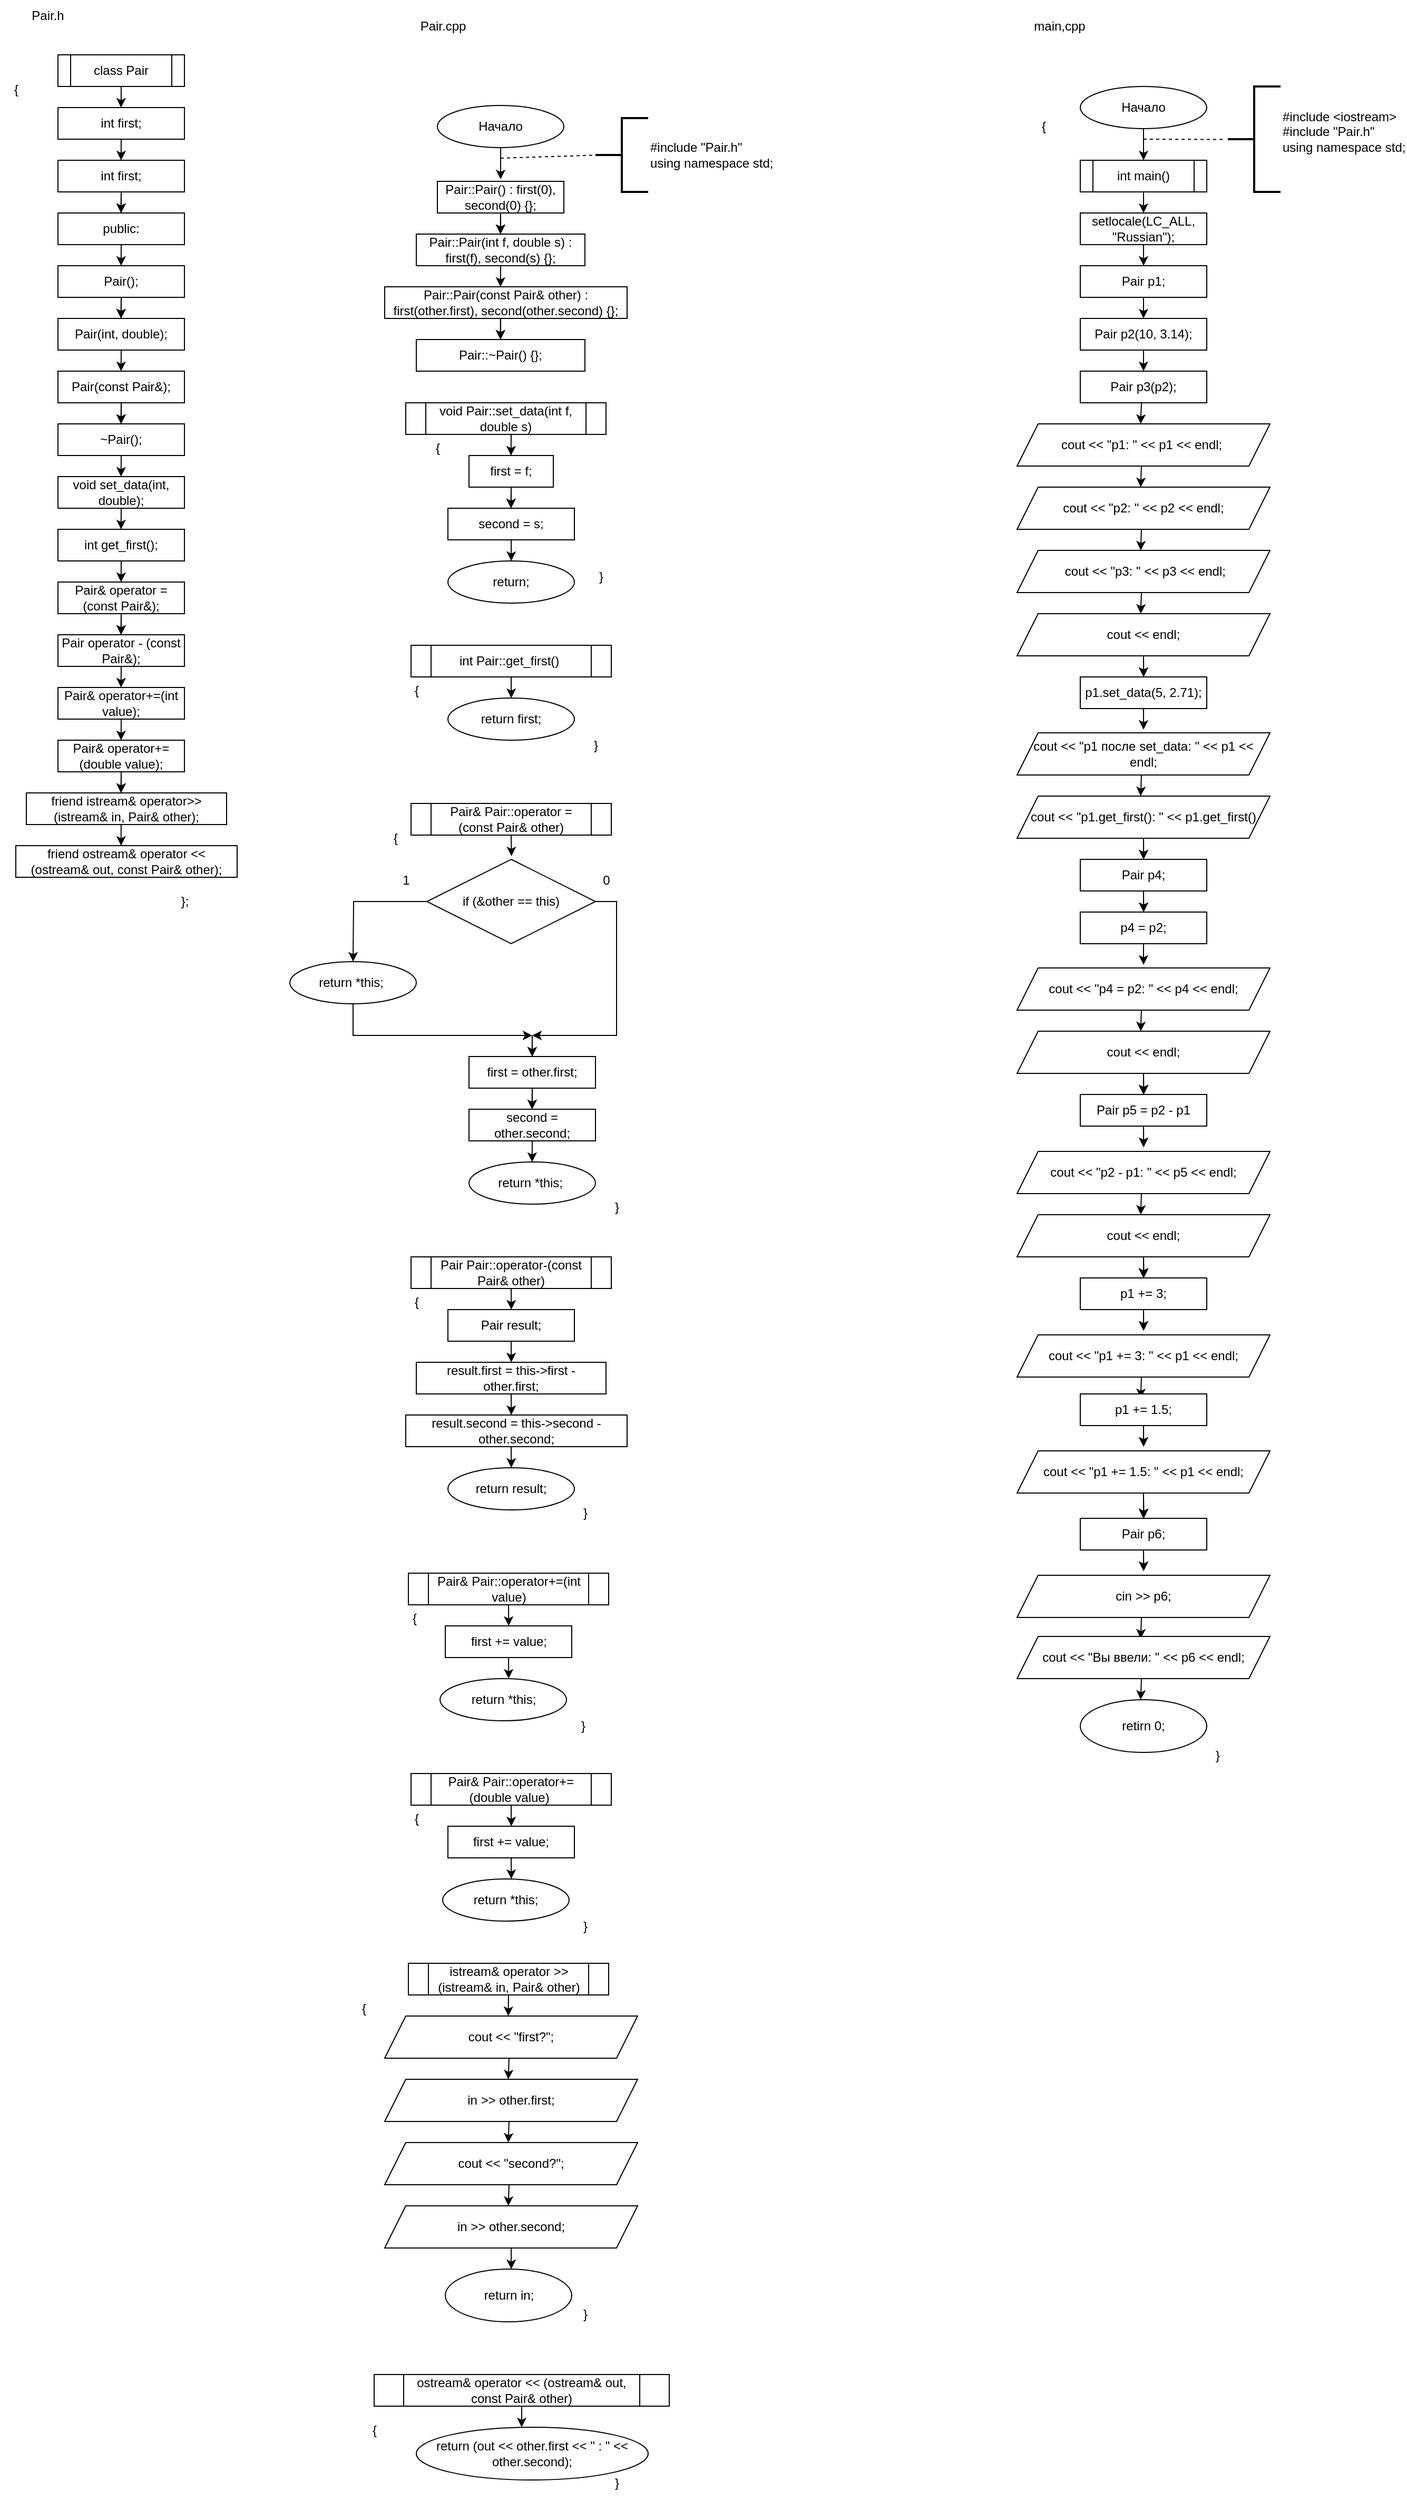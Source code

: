 <mxfile version="26.0.9">
  <diagram name="Страница — 1" id="bfnWv_WDNO7ZbNNjbM2h">
    <mxGraphModel dx="989" dy="577" grid="1" gridSize="10" guides="1" tooltips="1" connect="1" arrows="1" fold="1" page="1" pageScale="1" pageWidth="827" pageHeight="1169" math="0" shadow="0">
      <root>
        <mxCell id="0" />
        <mxCell id="1" parent="0" />
        <mxCell id="CmZXfLAS50VAxHWm_ykh-3" style="edgeStyle=orthogonalEdgeStyle;rounded=0;orthogonalLoop=1;jettySize=auto;html=1;exitX=0.5;exitY=1;exitDx=0;exitDy=0;" edge="1" parent="1" source="CmZXfLAS50VAxHWm_ykh-1">
          <mxGeometry relative="1" as="geometry">
            <mxPoint x="239.857" y="120" as="targetPoint" />
          </mxGeometry>
        </mxCell>
        <mxCell id="CmZXfLAS50VAxHWm_ykh-1" value="class Pair" style="shape=process;whiteSpace=wrap;html=1;backgroundOutline=1;" vertex="1" parent="1">
          <mxGeometry x="180" y="70" width="120" height="30" as="geometry" />
        </mxCell>
        <mxCell id="CmZXfLAS50VAxHWm_ykh-2" value="Pair.h" style="text;html=1;align=center;verticalAlign=middle;resizable=0;points=[];autosize=1;strokeColor=none;fillColor=none;" vertex="1" parent="1">
          <mxGeometry x="145" y="18" width="50" height="30" as="geometry" />
        </mxCell>
        <mxCell id="CmZXfLAS50VAxHWm_ykh-5" style="edgeStyle=orthogonalEdgeStyle;rounded=0;orthogonalLoop=1;jettySize=auto;html=1;exitX=0.5;exitY=1;exitDx=0;exitDy=0;" edge="1" parent="1" source="CmZXfLAS50VAxHWm_ykh-4">
          <mxGeometry relative="1" as="geometry">
            <mxPoint x="239.857" y="170" as="targetPoint" />
          </mxGeometry>
        </mxCell>
        <mxCell id="CmZXfLAS50VAxHWm_ykh-4" value="int first;" style="rounded=0;whiteSpace=wrap;html=1;" vertex="1" parent="1">
          <mxGeometry x="180" y="120" width="120" height="30" as="geometry" />
        </mxCell>
        <mxCell id="CmZXfLAS50VAxHWm_ykh-6" style="edgeStyle=orthogonalEdgeStyle;rounded=0;orthogonalLoop=1;jettySize=auto;html=1;exitX=0.5;exitY=1;exitDx=0;exitDy=0;" edge="1" parent="1" source="CmZXfLAS50VAxHWm_ykh-7">
          <mxGeometry relative="1" as="geometry">
            <mxPoint x="239.857" y="220" as="targetPoint" />
          </mxGeometry>
        </mxCell>
        <mxCell id="CmZXfLAS50VAxHWm_ykh-7" value="int first;" style="rounded=0;whiteSpace=wrap;html=1;" vertex="1" parent="1">
          <mxGeometry x="180" y="170" width="120" height="30" as="geometry" />
        </mxCell>
        <mxCell id="CmZXfLAS50VAxHWm_ykh-18" style="edgeStyle=orthogonalEdgeStyle;rounded=0;orthogonalLoop=1;jettySize=auto;html=1;exitX=0.5;exitY=1;exitDx=0;exitDy=0;" edge="1" parent="1">
          <mxGeometry relative="1" as="geometry">
            <mxPoint x="239.857" y="220" as="targetPoint" />
            <mxPoint x="240" y="200" as="sourcePoint" />
          </mxGeometry>
        </mxCell>
        <mxCell id="CmZXfLAS50VAxHWm_ykh-19" style="edgeStyle=orthogonalEdgeStyle;rounded=0;orthogonalLoop=1;jettySize=auto;html=1;exitX=0.5;exitY=1;exitDx=0;exitDy=0;" edge="1" parent="1" source="CmZXfLAS50VAxHWm_ykh-20">
          <mxGeometry relative="1" as="geometry">
            <mxPoint x="239.857" y="270" as="targetPoint" />
          </mxGeometry>
        </mxCell>
        <mxCell id="CmZXfLAS50VAxHWm_ykh-20" value="public:" style="rounded=0;whiteSpace=wrap;html=1;" vertex="1" parent="1">
          <mxGeometry x="180" y="220" width="120" height="30" as="geometry" />
        </mxCell>
        <mxCell id="CmZXfLAS50VAxHWm_ykh-21" style="edgeStyle=orthogonalEdgeStyle;rounded=0;orthogonalLoop=1;jettySize=auto;html=1;exitX=0.5;exitY=1;exitDx=0;exitDy=0;" edge="1" parent="1" source="CmZXfLAS50VAxHWm_ykh-22">
          <mxGeometry relative="1" as="geometry">
            <mxPoint x="239.857" y="320" as="targetPoint" />
          </mxGeometry>
        </mxCell>
        <mxCell id="CmZXfLAS50VAxHWm_ykh-22" value="Pair();" style="rounded=0;whiteSpace=wrap;html=1;" vertex="1" parent="1">
          <mxGeometry x="180" y="270" width="120" height="30" as="geometry" />
        </mxCell>
        <mxCell id="CmZXfLAS50VAxHWm_ykh-23" style="edgeStyle=orthogonalEdgeStyle;rounded=0;orthogonalLoop=1;jettySize=auto;html=1;exitX=0.5;exitY=1;exitDx=0;exitDy=0;" edge="1" parent="1">
          <mxGeometry relative="1" as="geometry">
            <mxPoint x="239.857" y="320" as="targetPoint" />
            <mxPoint x="240" y="300" as="sourcePoint" />
          </mxGeometry>
        </mxCell>
        <mxCell id="CmZXfLAS50VAxHWm_ykh-24" style="edgeStyle=orthogonalEdgeStyle;rounded=0;orthogonalLoop=1;jettySize=auto;html=1;exitX=0.5;exitY=1;exitDx=0;exitDy=0;" edge="1" parent="1" source="CmZXfLAS50VAxHWm_ykh-25">
          <mxGeometry relative="1" as="geometry">
            <mxPoint x="239.857" y="370" as="targetPoint" />
          </mxGeometry>
        </mxCell>
        <mxCell id="CmZXfLAS50VAxHWm_ykh-25" value="Pair(int, double);" style="rounded=0;whiteSpace=wrap;html=1;" vertex="1" parent="1">
          <mxGeometry x="180" y="320" width="120" height="30" as="geometry" />
        </mxCell>
        <mxCell id="CmZXfLAS50VAxHWm_ykh-26" style="edgeStyle=orthogonalEdgeStyle;rounded=0;orthogonalLoop=1;jettySize=auto;html=1;exitX=0.5;exitY=1;exitDx=0;exitDy=0;" edge="1" parent="1" source="CmZXfLAS50VAxHWm_ykh-27">
          <mxGeometry relative="1" as="geometry">
            <mxPoint x="239.857" y="420" as="targetPoint" />
          </mxGeometry>
        </mxCell>
        <mxCell id="CmZXfLAS50VAxHWm_ykh-27" value="Pair(const Pair&amp;);" style="rounded=0;whiteSpace=wrap;html=1;" vertex="1" parent="1">
          <mxGeometry x="180" y="370" width="120" height="30" as="geometry" />
        </mxCell>
        <mxCell id="CmZXfLAS50VAxHWm_ykh-28" style="edgeStyle=orthogonalEdgeStyle;rounded=0;orthogonalLoop=1;jettySize=auto;html=1;exitX=0.5;exitY=1;exitDx=0;exitDy=0;" edge="1" parent="1">
          <mxGeometry relative="1" as="geometry">
            <mxPoint x="239.857" y="420" as="targetPoint" />
            <mxPoint x="240" y="400" as="sourcePoint" />
          </mxGeometry>
        </mxCell>
        <mxCell id="CmZXfLAS50VAxHWm_ykh-29" style="edgeStyle=orthogonalEdgeStyle;rounded=0;orthogonalLoop=1;jettySize=auto;html=1;exitX=0.5;exitY=1;exitDx=0;exitDy=0;" edge="1" parent="1" source="CmZXfLAS50VAxHWm_ykh-30">
          <mxGeometry relative="1" as="geometry">
            <mxPoint x="239.857" y="470" as="targetPoint" />
          </mxGeometry>
        </mxCell>
        <mxCell id="CmZXfLAS50VAxHWm_ykh-30" value="~Pair();" style="rounded=0;whiteSpace=wrap;html=1;" vertex="1" parent="1">
          <mxGeometry x="180" y="420" width="120" height="30" as="geometry" />
        </mxCell>
        <mxCell id="CmZXfLAS50VAxHWm_ykh-31" style="edgeStyle=orthogonalEdgeStyle;rounded=0;orthogonalLoop=1;jettySize=auto;html=1;exitX=0.5;exitY=1;exitDx=0;exitDy=0;" edge="1" parent="1" source="CmZXfLAS50VAxHWm_ykh-32">
          <mxGeometry relative="1" as="geometry">
            <mxPoint x="239.857" y="520" as="targetPoint" />
          </mxGeometry>
        </mxCell>
        <mxCell id="CmZXfLAS50VAxHWm_ykh-32" value="void set_data(int, double);" style="rounded=0;whiteSpace=wrap;html=1;" vertex="1" parent="1">
          <mxGeometry x="180" y="470" width="120" height="30" as="geometry" />
        </mxCell>
        <mxCell id="CmZXfLAS50VAxHWm_ykh-51" style="edgeStyle=orthogonalEdgeStyle;rounded=0;orthogonalLoop=1;jettySize=auto;html=1;exitX=0.5;exitY=1;exitDx=0;exitDy=0;" edge="1" parent="1" source="CmZXfLAS50VAxHWm_ykh-52">
          <mxGeometry relative="1" as="geometry">
            <mxPoint x="239.857" y="570" as="targetPoint" />
          </mxGeometry>
        </mxCell>
        <mxCell id="CmZXfLAS50VAxHWm_ykh-52" value="int get_first();" style="rounded=0;whiteSpace=wrap;html=1;" vertex="1" parent="1">
          <mxGeometry x="180" y="520" width="120" height="30" as="geometry" />
        </mxCell>
        <mxCell id="CmZXfLAS50VAxHWm_ykh-53" style="edgeStyle=orthogonalEdgeStyle;rounded=0;orthogonalLoop=1;jettySize=auto;html=1;exitX=0.5;exitY=1;exitDx=0;exitDy=0;" edge="1" parent="1" source="CmZXfLAS50VAxHWm_ykh-54">
          <mxGeometry relative="1" as="geometry">
            <mxPoint x="239.857" y="620" as="targetPoint" />
          </mxGeometry>
        </mxCell>
        <mxCell id="CmZXfLAS50VAxHWm_ykh-54" value="Pair&amp;amp; operator = (const Pair&amp;amp;);" style="rounded=0;whiteSpace=wrap;html=1;" vertex="1" parent="1">
          <mxGeometry x="180" y="570" width="120" height="30" as="geometry" />
        </mxCell>
        <mxCell id="CmZXfLAS50VAxHWm_ykh-55" style="edgeStyle=orthogonalEdgeStyle;rounded=0;orthogonalLoop=1;jettySize=auto;html=1;exitX=0.5;exitY=1;exitDx=0;exitDy=0;" edge="1" parent="1">
          <mxGeometry relative="1" as="geometry">
            <mxPoint x="239.857" y="620" as="targetPoint" />
            <mxPoint x="240" y="600" as="sourcePoint" />
          </mxGeometry>
        </mxCell>
        <mxCell id="CmZXfLAS50VAxHWm_ykh-56" style="edgeStyle=orthogonalEdgeStyle;rounded=0;orthogonalLoop=1;jettySize=auto;html=1;exitX=0.5;exitY=1;exitDx=0;exitDy=0;" edge="1" parent="1" source="CmZXfLAS50VAxHWm_ykh-57">
          <mxGeometry relative="1" as="geometry">
            <mxPoint x="239.857" y="670" as="targetPoint" />
          </mxGeometry>
        </mxCell>
        <mxCell id="CmZXfLAS50VAxHWm_ykh-57" value="Pair operator - (const Pair&amp;amp;);" style="rounded=0;whiteSpace=wrap;html=1;" vertex="1" parent="1">
          <mxGeometry x="180" y="620" width="120" height="30" as="geometry" />
        </mxCell>
        <mxCell id="CmZXfLAS50VAxHWm_ykh-58" style="edgeStyle=orthogonalEdgeStyle;rounded=0;orthogonalLoop=1;jettySize=auto;html=1;exitX=0.5;exitY=1;exitDx=0;exitDy=0;" edge="1" parent="1" source="CmZXfLAS50VAxHWm_ykh-59">
          <mxGeometry relative="1" as="geometry">
            <mxPoint x="239.857" y="720" as="targetPoint" />
          </mxGeometry>
        </mxCell>
        <mxCell id="CmZXfLAS50VAxHWm_ykh-59" value="Pair&amp;amp; operator+=(int value);" style="rounded=0;whiteSpace=wrap;html=1;" vertex="1" parent="1">
          <mxGeometry x="180" y="670" width="120" height="30" as="geometry" />
        </mxCell>
        <mxCell id="CmZXfLAS50VAxHWm_ykh-61" style="edgeStyle=orthogonalEdgeStyle;rounded=0;orthogonalLoop=1;jettySize=auto;html=1;exitX=0.5;exitY=1;exitDx=0;exitDy=0;" edge="1" parent="1" source="CmZXfLAS50VAxHWm_ykh-62">
          <mxGeometry relative="1" as="geometry">
            <mxPoint x="239.857" y="770" as="targetPoint" />
          </mxGeometry>
        </mxCell>
        <mxCell id="CmZXfLAS50VAxHWm_ykh-62" value="Pair&amp;amp; operator+=(double value);" style="rounded=0;whiteSpace=wrap;html=1;" vertex="1" parent="1">
          <mxGeometry x="180" y="720" width="120" height="30" as="geometry" />
        </mxCell>
        <mxCell id="CmZXfLAS50VAxHWm_ykh-63" style="edgeStyle=orthogonalEdgeStyle;rounded=0;orthogonalLoop=1;jettySize=auto;html=1;exitX=0.5;exitY=1;exitDx=0;exitDy=0;" edge="1" parent="1">
          <mxGeometry relative="1" as="geometry">
            <mxPoint x="239.857" y="770" as="targetPoint" />
            <mxPoint x="240" y="750" as="sourcePoint" />
          </mxGeometry>
        </mxCell>
        <mxCell id="CmZXfLAS50VAxHWm_ykh-64" style="edgeStyle=orthogonalEdgeStyle;rounded=0;orthogonalLoop=1;jettySize=auto;html=1;exitX=0.5;exitY=1;exitDx=0;exitDy=0;" edge="1" parent="1" source="CmZXfLAS50VAxHWm_ykh-65">
          <mxGeometry relative="1" as="geometry">
            <mxPoint x="239.857" y="820" as="targetPoint" />
          </mxGeometry>
        </mxCell>
        <mxCell id="CmZXfLAS50VAxHWm_ykh-65" value="friend istream&amp;amp; operator&amp;gt;&amp;gt;(istream&amp;amp; in, Pair&amp;amp; other);" style="rounded=0;whiteSpace=wrap;html=1;" vertex="1" parent="1">
          <mxGeometry x="150" y="770" width="190" height="30" as="geometry" />
        </mxCell>
        <mxCell id="CmZXfLAS50VAxHWm_ykh-67" value="friend ostream&amp;amp; operator &amp;lt;&amp;lt; (ostream&amp;amp; out, const Pair&amp;amp; other);" style="rounded=0;whiteSpace=wrap;html=1;" vertex="1" parent="1">
          <mxGeometry x="140" y="820" width="210" height="30" as="geometry" />
        </mxCell>
        <mxCell id="CmZXfLAS50VAxHWm_ykh-77" value="{" style="text;html=1;align=center;verticalAlign=middle;resizable=0;points=[];autosize=1;strokeColor=none;fillColor=none;" vertex="1" parent="1">
          <mxGeometry x="125" y="88" width="30" height="30" as="geometry" />
        </mxCell>
        <mxCell id="CmZXfLAS50VAxHWm_ykh-79" value="};" style="text;html=1;align=center;verticalAlign=middle;resizable=0;points=[];autosize=1;strokeColor=none;fillColor=none;" vertex="1" parent="1">
          <mxGeometry x="285" y="858" width="30" height="30" as="geometry" />
        </mxCell>
        <mxCell id="CmZXfLAS50VAxHWm_ykh-80" value="Pair.cpp" style="text;html=1;align=center;verticalAlign=middle;resizable=0;points=[];autosize=1;strokeColor=none;fillColor=none;" vertex="1" parent="1">
          <mxGeometry x="510" y="28" width="70" height="30" as="geometry" />
        </mxCell>
        <mxCell id="CmZXfLAS50VAxHWm_ykh-81" value="" style="edgeStyle=orthogonalEdgeStyle;rounded=0;orthogonalLoop=1;jettySize=auto;html=1;" edge="1" source="CmZXfLAS50VAxHWm_ykh-82" parent="1">
          <mxGeometry relative="1" as="geometry">
            <mxPoint x="600" y="188" as="targetPoint" />
          </mxGeometry>
        </mxCell>
        <mxCell id="CmZXfLAS50VAxHWm_ykh-82" value="Начало" style="ellipse;whiteSpace=wrap;html=1;" vertex="1" parent="1">
          <mxGeometry x="540" y="118" width="120" height="40" as="geometry" />
        </mxCell>
        <mxCell id="CmZXfLAS50VAxHWm_ykh-89" value="&lt;div&gt;#include &quot;Pair.h&quot;&lt;/div&gt;&lt;div&gt;using namespace std;&lt;/div&gt;" style="strokeWidth=2;html=1;shape=mxgraph.flowchart.annotation_2;align=left;labelPosition=right;pointerEvents=1;" vertex="1" parent="1">
          <mxGeometry x="690" y="130" width="50" height="70" as="geometry" />
        </mxCell>
        <mxCell id="CmZXfLAS50VAxHWm_ykh-90" value="" style="endArrow=none;dashed=1;html=1;rounded=0;entryX=-0.04;entryY=0.503;entryDx=0;entryDy=0;entryPerimeter=0;" edge="1" target="CmZXfLAS50VAxHWm_ykh-89" parent="1">
          <mxGeometry width="50" height="50" relative="1" as="geometry">
            <mxPoint x="600" y="168" as="sourcePoint" />
            <mxPoint x="670" y="168" as="targetPoint" />
          </mxGeometry>
        </mxCell>
        <mxCell id="CmZXfLAS50VAxHWm_ykh-91" style="edgeStyle=orthogonalEdgeStyle;rounded=0;orthogonalLoop=1;jettySize=auto;html=1;exitX=0.5;exitY=1;exitDx=0;exitDy=0;" edge="1" parent="1" source="CmZXfLAS50VAxHWm_ykh-92">
          <mxGeometry relative="1" as="geometry">
            <mxPoint x="599.857" y="240" as="targetPoint" />
          </mxGeometry>
        </mxCell>
        <mxCell id="CmZXfLAS50VAxHWm_ykh-92" value="Pair::Pair() : first(0), second(0) {};" style="rounded=0;whiteSpace=wrap;html=1;" vertex="1" parent="1">
          <mxGeometry x="540" y="190" width="120" height="30" as="geometry" />
        </mxCell>
        <mxCell id="CmZXfLAS50VAxHWm_ykh-93" style="edgeStyle=orthogonalEdgeStyle;rounded=0;orthogonalLoop=1;jettySize=auto;html=1;exitX=0.5;exitY=1;exitDx=0;exitDy=0;" edge="1" parent="1">
          <mxGeometry relative="1" as="geometry">
            <mxPoint x="599.857" y="240" as="targetPoint" />
            <mxPoint x="600" y="220" as="sourcePoint" />
          </mxGeometry>
        </mxCell>
        <mxCell id="CmZXfLAS50VAxHWm_ykh-94" style="edgeStyle=orthogonalEdgeStyle;rounded=0;orthogonalLoop=1;jettySize=auto;html=1;exitX=0.5;exitY=1;exitDx=0;exitDy=0;" edge="1" parent="1" source="CmZXfLAS50VAxHWm_ykh-95">
          <mxGeometry relative="1" as="geometry">
            <mxPoint x="599.857" y="290" as="targetPoint" />
          </mxGeometry>
        </mxCell>
        <mxCell id="CmZXfLAS50VAxHWm_ykh-95" value="Pair::Pair(int f, double s) : first(f), second(s) {};" style="rounded=0;whiteSpace=wrap;html=1;" vertex="1" parent="1">
          <mxGeometry x="520" y="240" width="160" height="30" as="geometry" />
        </mxCell>
        <mxCell id="CmZXfLAS50VAxHWm_ykh-96" style="edgeStyle=orthogonalEdgeStyle;rounded=0;orthogonalLoop=1;jettySize=auto;html=1;exitX=0.5;exitY=1;exitDx=0;exitDy=0;" edge="1" parent="1" source="CmZXfLAS50VAxHWm_ykh-97">
          <mxGeometry relative="1" as="geometry">
            <mxPoint x="599.857" y="340" as="targetPoint" />
          </mxGeometry>
        </mxCell>
        <mxCell id="CmZXfLAS50VAxHWm_ykh-97" value="Pair::Pair(const Pair&amp;amp; other) : first(other.first), second(other.second) {};" style="rounded=0;whiteSpace=wrap;html=1;" vertex="1" parent="1">
          <mxGeometry x="490" y="290" width="230" height="30" as="geometry" />
        </mxCell>
        <mxCell id="CmZXfLAS50VAxHWm_ykh-98" style="edgeStyle=orthogonalEdgeStyle;rounded=0;orthogonalLoop=1;jettySize=auto;html=1;exitX=0.5;exitY=1;exitDx=0;exitDy=0;" edge="1" parent="1">
          <mxGeometry relative="1" as="geometry">
            <mxPoint x="599.857" y="340" as="targetPoint" />
            <mxPoint x="600" y="320" as="sourcePoint" />
          </mxGeometry>
        </mxCell>
        <mxCell id="CmZXfLAS50VAxHWm_ykh-100" value="Pair::~Pair() {};" style="rounded=0;whiteSpace=wrap;html=1;" vertex="1" parent="1">
          <mxGeometry x="520" y="340" width="160" height="30" as="geometry" />
        </mxCell>
        <mxCell id="CmZXfLAS50VAxHWm_ykh-104" value="void Pair::set_data(int f, double s)" style="shape=process;whiteSpace=wrap;html=1;backgroundOutline=1;" vertex="1" parent="1">
          <mxGeometry x="510" y="400" width="190" height="30" as="geometry" />
        </mxCell>
        <mxCell id="CmZXfLAS50VAxHWm_ykh-106" style="edgeStyle=orthogonalEdgeStyle;rounded=0;orthogonalLoop=1;jettySize=auto;html=1;exitX=0.5;exitY=1;exitDx=0;exitDy=0;" edge="1" parent="1">
          <mxGeometry relative="1" as="geometry">
            <mxPoint x="609.857" y="450" as="targetPoint" />
            <mxPoint x="610" y="430" as="sourcePoint" />
          </mxGeometry>
        </mxCell>
        <mxCell id="CmZXfLAS50VAxHWm_ykh-107" style="edgeStyle=orthogonalEdgeStyle;rounded=0;orthogonalLoop=1;jettySize=auto;html=1;exitX=0.5;exitY=1;exitDx=0;exitDy=0;" edge="1" parent="1" source="CmZXfLAS50VAxHWm_ykh-108">
          <mxGeometry relative="1" as="geometry">
            <mxPoint x="609.857" y="500" as="targetPoint" />
          </mxGeometry>
        </mxCell>
        <mxCell id="CmZXfLAS50VAxHWm_ykh-108" value="first = f;" style="rounded=0;whiteSpace=wrap;html=1;" vertex="1" parent="1">
          <mxGeometry x="570" y="450" width="80" height="30" as="geometry" />
        </mxCell>
        <mxCell id="CmZXfLAS50VAxHWm_ykh-109" style="edgeStyle=orthogonalEdgeStyle;rounded=0;orthogonalLoop=1;jettySize=auto;html=1;exitX=0.5;exitY=1;exitDx=0;exitDy=0;" edge="1" parent="1">
          <mxGeometry relative="1" as="geometry">
            <mxPoint x="609.857" y="500" as="targetPoint" />
            <mxPoint x="610" y="480" as="sourcePoint" />
          </mxGeometry>
        </mxCell>
        <mxCell id="CmZXfLAS50VAxHWm_ykh-114" style="edgeStyle=orthogonalEdgeStyle;rounded=0;orthogonalLoop=1;jettySize=auto;html=1;exitX=0.5;exitY=1;exitDx=0;exitDy=0;" edge="1" parent="1" source="CmZXfLAS50VAxHWm_ykh-110">
          <mxGeometry relative="1" as="geometry">
            <mxPoint x="610.143" y="550" as="targetPoint" />
          </mxGeometry>
        </mxCell>
        <mxCell id="CmZXfLAS50VAxHWm_ykh-110" value="second = s;" style="rounded=0;whiteSpace=wrap;html=1;" vertex="1" parent="1">
          <mxGeometry x="550" y="500" width="120" height="30" as="geometry" />
        </mxCell>
        <mxCell id="CmZXfLAS50VAxHWm_ykh-111" value="{" style="text;html=1;align=center;verticalAlign=middle;resizable=0;points=[];autosize=1;strokeColor=none;fillColor=none;" vertex="1" parent="1">
          <mxGeometry x="525" y="428" width="30" height="30" as="geometry" />
        </mxCell>
        <mxCell id="CmZXfLAS50VAxHWm_ykh-112" value="}" style="text;html=1;align=center;verticalAlign=middle;resizable=0;points=[];autosize=1;strokeColor=none;fillColor=none;" vertex="1" parent="1">
          <mxGeometry x="680" y="550" width="30" height="30" as="geometry" />
        </mxCell>
        <mxCell id="CmZXfLAS50VAxHWm_ykh-113" value="int Pair::get_first()&amp;nbsp;" style="shape=process;whiteSpace=wrap;html=1;backgroundOutline=1;" vertex="1" parent="1">
          <mxGeometry x="515" y="630" width="190" height="30" as="geometry" />
        </mxCell>
        <mxCell id="CmZXfLAS50VAxHWm_ykh-115" value="return;" style="ellipse;whiteSpace=wrap;html=1;" vertex="1" parent="1">
          <mxGeometry x="550" y="550" width="120" height="40" as="geometry" />
        </mxCell>
        <mxCell id="CmZXfLAS50VAxHWm_ykh-116" style="edgeStyle=orthogonalEdgeStyle;rounded=0;orthogonalLoop=1;jettySize=auto;html=1;exitX=0.5;exitY=1;exitDx=0;exitDy=0;" edge="1" parent="1">
          <mxGeometry relative="1" as="geometry">
            <mxPoint x="610.143" y="680" as="targetPoint" />
            <mxPoint x="610" y="660" as="sourcePoint" />
          </mxGeometry>
        </mxCell>
        <mxCell id="CmZXfLAS50VAxHWm_ykh-117" value="}" style="text;html=1;align=center;verticalAlign=middle;resizable=0;points=[];autosize=1;strokeColor=none;fillColor=none;" vertex="1" parent="1">
          <mxGeometry x="675" y="710" width="30" height="30" as="geometry" />
        </mxCell>
        <mxCell id="CmZXfLAS50VAxHWm_ykh-118" value="return first;" style="ellipse;whiteSpace=wrap;html=1;" vertex="1" parent="1">
          <mxGeometry x="550" y="680" width="120" height="40" as="geometry" />
        </mxCell>
        <mxCell id="CmZXfLAS50VAxHWm_ykh-119" value="{" style="text;html=1;align=center;verticalAlign=middle;resizable=0;points=[];autosize=1;strokeColor=none;fillColor=none;" vertex="1" parent="1">
          <mxGeometry x="505" y="658" width="30" height="30" as="geometry" />
        </mxCell>
        <mxCell id="CmZXfLAS50VAxHWm_ykh-121" style="edgeStyle=orthogonalEdgeStyle;rounded=0;orthogonalLoop=1;jettySize=auto;html=1;exitX=0.5;exitY=1;exitDx=0;exitDy=0;" edge="1" parent="1" source="CmZXfLAS50VAxHWm_ykh-120">
          <mxGeometry relative="1" as="geometry">
            <mxPoint x="610.31" y="830" as="targetPoint" />
          </mxGeometry>
        </mxCell>
        <mxCell id="CmZXfLAS50VAxHWm_ykh-120" value="Pair&amp;amp; Pair::operator = (const Pair&amp;amp; other)" style="shape=process;whiteSpace=wrap;html=1;backgroundOutline=1;" vertex="1" parent="1">
          <mxGeometry x="515" y="780" width="190" height="30" as="geometry" />
        </mxCell>
        <mxCell id="CmZXfLAS50VAxHWm_ykh-123" style="edgeStyle=orthogonalEdgeStyle;rounded=0;orthogonalLoop=1;jettySize=auto;html=1;exitX=0;exitY=0.5;exitDx=0;exitDy=0;" edge="1" parent="1" source="CmZXfLAS50VAxHWm_ykh-122">
          <mxGeometry relative="1" as="geometry">
            <mxPoint x="460.0" y="930" as="targetPoint" />
          </mxGeometry>
        </mxCell>
        <mxCell id="CmZXfLAS50VAxHWm_ykh-125" style="edgeStyle=orthogonalEdgeStyle;rounded=0;orthogonalLoop=1;jettySize=auto;html=1;exitX=1;exitY=0.5;exitDx=0;exitDy=0;" edge="1" parent="1" source="CmZXfLAS50VAxHWm_ykh-122">
          <mxGeometry relative="1" as="geometry">
            <mxPoint x="630.0" y="1000" as="targetPoint" />
            <Array as="points">
              <mxPoint x="710" y="873" />
              <mxPoint x="710" y="1000" />
            </Array>
          </mxGeometry>
        </mxCell>
        <mxCell id="CmZXfLAS50VAxHWm_ykh-122" value="if (&amp;amp;other == this)" style="rhombus;whiteSpace=wrap;html=1;" vertex="1" parent="1">
          <mxGeometry x="530" y="833" width="160" height="80" as="geometry" />
        </mxCell>
        <mxCell id="CmZXfLAS50VAxHWm_ykh-126" style="edgeStyle=orthogonalEdgeStyle;rounded=0;orthogonalLoop=1;jettySize=auto;html=1;exitX=0.5;exitY=1;exitDx=0;exitDy=0;" edge="1" parent="1" source="CmZXfLAS50VAxHWm_ykh-124">
          <mxGeometry relative="1" as="geometry">
            <mxPoint x="630.0" y="1000" as="targetPoint" />
            <Array as="points">
              <mxPoint x="460" y="1000" />
            </Array>
          </mxGeometry>
        </mxCell>
        <mxCell id="CmZXfLAS50VAxHWm_ykh-124" value="return *this;&amp;nbsp;" style="ellipse;whiteSpace=wrap;html=1;" vertex="1" parent="1">
          <mxGeometry x="400" y="930" width="120" height="40" as="geometry" />
        </mxCell>
        <mxCell id="CmZXfLAS50VAxHWm_ykh-127" value="1" style="text;html=1;align=center;verticalAlign=middle;resizable=0;points=[];autosize=1;strokeColor=none;fillColor=none;" vertex="1" parent="1">
          <mxGeometry x="495" y="838" width="30" height="30" as="geometry" />
        </mxCell>
        <mxCell id="CmZXfLAS50VAxHWm_ykh-128" value="0" style="text;html=1;align=center;verticalAlign=middle;resizable=0;points=[];autosize=1;strokeColor=none;fillColor=none;" vertex="1" parent="1">
          <mxGeometry x="685" y="838" width="30" height="30" as="geometry" />
        </mxCell>
        <mxCell id="CmZXfLAS50VAxHWm_ykh-129" value="" style="endArrow=classic;html=1;rounded=0;" edge="1" parent="1">
          <mxGeometry width="50" height="50" relative="1" as="geometry">
            <mxPoint x="630" y="1000" as="sourcePoint" />
            <mxPoint x="630" y="1020" as="targetPoint" />
          </mxGeometry>
        </mxCell>
        <mxCell id="CmZXfLAS50VAxHWm_ykh-130" style="edgeStyle=orthogonalEdgeStyle;rounded=0;orthogonalLoop=1;jettySize=auto;html=1;exitX=0.5;exitY=1;exitDx=0;exitDy=0;" edge="1" parent="1">
          <mxGeometry relative="1" as="geometry">
            <mxPoint x="629.857" y="1020" as="targetPoint" />
            <mxPoint x="630" y="1000" as="sourcePoint" />
          </mxGeometry>
        </mxCell>
        <mxCell id="CmZXfLAS50VAxHWm_ykh-131" style="edgeStyle=orthogonalEdgeStyle;rounded=0;orthogonalLoop=1;jettySize=auto;html=1;exitX=0.5;exitY=1;exitDx=0;exitDy=0;" edge="1" parent="1" source="CmZXfLAS50VAxHWm_ykh-132">
          <mxGeometry relative="1" as="geometry">
            <mxPoint x="629.857" y="1070" as="targetPoint" />
          </mxGeometry>
        </mxCell>
        <mxCell id="CmZXfLAS50VAxHWm_ykh-132" value="first = other.first;" style="rounded=0;whiteSpace=wrap;html=1;" vertex="1" parent="1">
          <mxGeometry x="570" y="1020" width="120" height="30" as="geometry" />
        </mxCell>
        <mxCell id="CmZXfLAS50VAxHWm_ykh-133" style="edgeStyle=orthogonalEdgeStyle;rounded=0;orthogonalLoop=1;jettySize=auto;html=1;exitX=0.5;exitY=1;exitDx=0;exitDy=0;" edge="1" parent="1">
          <mxGeometry relative="1" as="geometry">
            <mxPoint x="629.857" y="1070" as="targetPoint" />
            <mxPoint x="630" y="1050" as="sourcePoint" />
          </mxGeometry>
        </mxCell>
        <mxCell id="CmZXfLAS50VAxHWm_ykh-134" style="edgeStyle=orthogonalEdgeStyle;rounded=0;orthogonalLoop=1;jettySize=auto;html=1;exitX=0.5;exitY=1;exitDx=0;exitDy=0;" edge="1" parent="1" source="CmZXfLAS50VAxHWm_ykh-135">
          <mxGeometry relative="1" as="geometry">
            <mxPoint x="629.857" y="1120" as="targetPoint" />
          </mxGeometry>
        </mxCell>
        <mxCell id="CmZXfLAS50VAxHWm_ykh-135" value="second = other.second;" style="rounded=0;whiteSpace=wrap;html=1;" vertex="1" parent="1">
          <mxGeometry x="570" y="1070" width="120" height="30" as="geometry" />
        </mxCell>
        <mxCell id="CmZXfLAS50VAxHWm_ykh-138" value="return *this;&amp;nbsp;" style="ellipse;whiteSpace=wrap;html=1;" vertex="1" parent="1">
          <mxGeometry x="570" y="1120" width="120" height="40" as="geometry" />
        </mxCell>
        <mxCell id="CmZXfLAS50VAxHWm_ykh-139" value="{" style="text;html=1;align=center;verticalAlign=middle;resizable=0;points=[];autosize=1;strokeColor=none;fillColor=none;" vertex="1" parent="1">
          <mxGeometry x="485" y="798" width="30" height="30" as="geometry" />
        </mxCell>
        <mxCell id="CmZXfLAS50VAxHWm_ykh-140" value="}" style="text;html=1;align=center;verticalAlign=middle;resizable=0;points=[];autosize=1;strokeColor=none;fillColor=none;" vertex="1" parent="1">
          <mxGeometry x="695" y="1148" width="30" height="30" as="geometry" />
        </mxCell>
        <mxCell id="CmZXfLAS50VAxHWm_ykh-142" style="edgeStyle=orthogonalEdgeStyle;rounded=0;orthogonalLoop=1;jettySize=auto;html=1;exitX=0.5;exitY=1;exitDx=0;exitDy=0;" edge="1" parent="1" source="CmZXfLAS50VAxHWm_ykh-141">
          <mxGeometry relative="1" as="geometry">
            <mxPoint x="610.143" y="1260" as="targetPoint" />
          </mxGeometry>
        </mxCell>
        <mxCell id="CmZXfLAS50VAxHWm_ykh-141" value="Pair Pair::operator-(const Pair&amp;amp; other)" style="shape=process;whiteSpace=wrap;html=1;backgroundOutline=1;" vertex="1" parent="1">
          <mxGeometry x="515" y="1210" width="190" height="30" as="geometry" />
        </mxCell>
        <mxCell id="CmZXfLAS50VAxHWm_ykh-144" value="Pair result;" style="rounded=0;whiteSpace=wrap;html=1;" vertex="1" parent="1">
          <mxGeometry x="550" y="1260" width="120" height="30" as="geometry" />
        </mxCell>
        <mxCell id="CmZXfLAS50VAxHWm_ykh-145" style="edgeStyle=orthogonalEdgeStyle;rounded=0;orthogonalLoop=1;jettySize=auto;html=1;exitX=0.5;exitY=1;exitDx=0;exitDy=0;" edge="1" parent="1">
          <mxGeometry relative="1" as="geometry">
            <mxPoint x="610.143" y="1310" as="targetPoint" />
            <mxPoint x="610" y="1290" as="sourcePoint" />
          </mxGeometry>
        </mxCell>
        <mxCell id="CmZXfLAS50VAxHWm_ykh-146" value="result.first = this-&amp;gt;first - other.first;" style="rounded=0;whiteSpace=wrap;html=1;" vertex="1" parent="1">
          <mxGeometry x="520" y="1310" width="180" height="30" as="geometry" />
        </mxCell>
        <mxCell id="CmZXfLAS50VAxHWm_ykh-147" style="edgeStyle=orthogonalEdgeStyle;rounded=0;orthogonalLoop=1;jettySize=auto;html=1;exitX=0.5;exitY=1;exitDx=0;exitDy=0;" edge="1" parent="1">
          <mxGeometry relative="1" as="geometry">
            <mxPoint x="610.143" y="1360" as="targetPoint" />
            <mxPoint x="610" y="1340" as="sourcePoint" />
          </mxGeometry>
        </mxCell>
        <mxCell id="CmZXfLAS50VAxHWm_ykh-148" value="result.second = this-&amp;gt;second - other.second;" style="rounded=0;whiteSpace=wrap;html=1;" vertex="1" parent="1">
          <mxGeometry x="510" y="1360" width="210" height="30" as="geometry" />
        </mxCell>
        <mxCell id="CmZXfLAS50VAxHWm_ykh-149" style="edgeStyle=orthogonalEdgeStyle;rounded=0;orthogonalLoop=1;jettySize=auto;html=1;exitX=0.5;exitY=1;exitDx=0;exitDy=0;" edge="1" parent="1">
          <mxGeometry relative="1" as="geometry">
            <mxPoint x="610.143" y="1410" as="targetPoint" />
            <mxPoint x="610" y="1390" as="sourcePoint" />
          </mxGeometry>
        </mxCell>
        <mxCell id="CmZXfLAS50VAxHWm_ykh-151" value="return result;" style="ellipse;whiteSpace=wrap;html=1;" vertex="1" parent="1">
          <mxGeometry x="550" y="1410" width="120" height="40" as="geometry" />
        </mxCell>
        <mxCell id="CmZXfLAS50VAxHWm_ykh-152" value="{" style="text;html=1;align=center;verticalAlign=middle;resizable=0;points=[];autosize=1;strokeColor=none;fillColor=none;" vertex="1" parent="1">
          <mxGeometry x="505" y="1238" width="30" height="30" as="geometry" />
        </mxCell>
        <mxCell id="CmZXfLAS50VAxHWm_ykh-153" value="}" style="text;html=1;align=center;verticalAlign=middle;resizable=0;points=[];autosize=1;strokeColor=none;fillColor=none;" vertex="1" parent="1">
          <mxGeometry x="665" y="1438" width="30" height="30" as="geometry" />
        </mxCell>
        <mxCell id="CmZXfLAS50VAxHWm_ykh-154" style="edgeStyle=orthogonalEdgeStyle;rounded=0;orthogonalLoop=1;jettySize=auto;html=1;exitX=0.5;exitY=1;exitDx=0;exitDy=0;" edge="1" parent="1" source="CmZXfLAS50VAxHWm_ykh-155">
          <mxGeometry relative="1" as="geometry">
            <mxPoint x="607.643" y="1560" as="targetPoint" />
          </mxGeometry>
        </mxCell>
        <mxCell id="CmZXfLAS50VAxHWm_ykh-155" value="Pair&amp;amp; Pair::operator+=(int value)" style="shape=process;whiteSpace=wrap;html=1;backgroundOutline=1;" vertex="1" parent="1">
          <mxGeometry x="512.5" y="1510" width="190" height="30" as="geometry" />
        </mxCell>
        <mxCell id="CmZXfLAS50VAxHWm_ykh-156" value="first += value;" style="rounded=0;whiteSpace=wrap;html=1;" vertex="1" parent="1">
          <mxGeometry x="547.5" y="1560" width="120" height="30" as="geometry" />
        </mxCell>
        <mxCell id="CmZXfLAS50VAxHWm_ykh-157" style="edgeStyle=orthogonalEdgeStyle;rounded=0;orthogonalLoop=1;jettySize=auto;html=1;exitX=0.5;exitY=1;exitDx=0;exitDy=0;" edge="1" parent="1">
          <mxGeometry relative="1" as="geometry">
            <mxPoint x="607.643" y="1610" as="targetPoint" />
            <mxPoint x="607.5" y="1590" as="sourcePoint" />
          </mxGeometry>
        </mxCell>
        <mxCell id="CmZXfLAS50VAxHWm_ykh-162" value="return *this;" style="ellipse;whiteSpace=wrap;html=1;" vertex="1" parent="1">
          <mxGeometry x="542.5" y="1610" width="120" height="40" as="geometry" />
        </mxCell>
        <mxCell id="CmZXfLAS50VAxHWm_ykh-163" value="{" style="text;html=1;align=center;verticalAlign=middle;resizable=0;points=[];autosize=1;strokeColor=none;fillColor=none;" vertex="1" parent="1">
          <mxGeometry x="502.5" y="1538" width="30" height="30" as="geometry" />
        </mxCell>
        <mxCell id="CmZXfLAS50VAxHWm_ykh-164" value="}" style="text;html=1;align=center;verticalAlign=middle;resizable=0;points=[];autosize=1;strokeColor=none;fillColor=none;" vertex="1" parent="1">
          <mxGeometry x="662.5" y="1640" width="30" height="30" as="geometry" />
        </mxCell>
        <mxCell id="CmZXfLAS50VAxHWm_ykh-165" style="edgeStyle=orthogonalEdgeStyle;rounded=0;orthogonalLoop=1;jettySize=auto;html=1;exitX=0.5;exitY=1;exitDx=0;exitDy=0;" edge="1" parent="1" source="CmZXfLAS50VAxHWm_ykh-166">
          <mxGeometry relative="1" as="geometry">
            <mxPoint x="610.143" y="1750" as="targetPoint" />
          </mxGeometry>
        </mxCell>
        <mxCell id="CmZXfLAS50VAxHWm_ykh-166" value="Pair&amp;amp; Pair::operator+=(double value)&amp;nbsp;" style="shape=process;whiteSpace=wrap;html=1;backgroundOutline=1;" vertex="1" parent="1">
          <mxGeometry x="515" y="1700" width="190" height="30" as="geometry" />
        </mxCell>
        <mxCell id="CmZXfLAS50VAxHWm_ykh-167" value="first += value;" style="rounded=0;whiteSpace=wrap;html=1;" vertex="1" parent="1">
          <mxGeometry x="550" y="1750" width="120" height="30" as="geometry" />
        </mxCell>
        <mxCell id="CmZXfLAS50VAxHWm_ykh-168" style="edgeStyle=orthogonalEdgeStyle;rounded=0;orthogonalLoop=1;jettySize=auto;html=1;exitX=0.5;exitY=1;exitDx=0;exitDy=0;" edge="1" parent="1">
          <mxGeometry relative="1" as="geometry">
            <mxPoint x="610.143" y="1800" as="targetPoint" />
            <mxPoint x="610" y="1780" as="sourcePoint" />
          </mxGeometry>
        </mxCell>
        <mxCell id="CmZXfLAS50VAxHWm_ykh-169" value="return *this;" style="ellipse;whiteSpace=wrap;html=1;" vertex="1" parent="1">
          <mxGeometry x="545" y="1800" width="120" height="40" as="geometry" />
        </mxCell>
        <mxCell id="CmZXfLAS50VAxHWm_ykh-170" value="{" style="text;html=1;align=center;verticalAlign=middle;resizable=0;points=[];autosize=1;strokeColor=none;fillColor=none;" vertex="1" parent="1">
          <mxGeometry x="505" y="1728" width="30" height="30" as="geometry" />
        </mxCell>
        <mxCell id="CmZXfLAS50VAxHWm_ykh-171" value="}" style="text;html=1;align=center;verticalAlign=middle;resizable=0;points=[];autosize=1;strokeColor=none;fillColor=none;" vertex="1" parent="1">
          <mxGeometry x="665" y="1830" width="30" height="30" as="geometry" />
        </mxCell>
        <mxCell id="CmZXfLAS50VAxHWm_ykh-173" style="edgeStyle=orthogonalEdgeStyle;rounded=0;orthogonalLoop=1;jettySize=auto;html=1;exitX=0.5;exitY=1;exitDx=0;exitDy=0;" edge="1" parent="1" source="CmZXfLAS50VAxHWm_ykh-172">
          <mxGeometry relative="1" as="geometry">
            <mxPoint x="607.286" y="1930" as="targetPoint" />
          </mxGeometry>
        </mxCell>
        <mxCell id="CmZXfLAS50VAxHWm_ykh-172" value="istream&amp;amp; operator &amp;gt;&amp;gt; (istream&amp;amp; in, Pair&amp;amp; other)" style="shape=process;whiteSpace=wrap;html=1;backgroundOutline=1;" vertex="1" parent="1">
          <mxGeometry x="512.5" y="1880" width="190" height="30" as="geometry" />
        </mxCell>
        <mxCell id="CmZXfLAS50VAxHWm_ykh-174" value="cout &amp;lt;&amp;lt; &quot;first?&quot;;" style="shape=parallelogram;perimeter=parallelogramPerimeter;whiteSpace=wrap;html=1;fixedSize=1;" vertex="1" parent="1">
          <mxGeometry x="490" y="1930" width="240" height="40" as="geometry" />
        </mxCell>
        <mxCell id="CmZXfLAS50VAxHWm_ykh-175" style="edgeStyle=orthogonalEdgeStyle;rounded=0;orthogonalLoop=1;jettySize=auto;html=1;exitX=0.5;exitY=1;exitDx=0;exitDy=0;" edge="1" parent="1">
          <mxGeometry relative="1" as="geometry">
            <mxPoint x="607.286" y="1990" as="targetPoint" />
            <mxPoint x="608" y="1970" as="sourcePoint" />
          </mxGeometry>
        </mxCell>
        <mxCell id="CmZXfLAS50VAxHWm_ykh-176" value="in &amp;gt;&amp;gt; other.first;" style="shape=parallelogram;perimeter=parallelogramPerimeter;whiteSpace=wrap;html=1;fixedSize=1;" vertex="1" parent="1">
          <mxGeometry x="490" y="1990" width="240" height="40" as="geometry" />
        </mxCell>
        <mxCell id="CmZXfLAS50VAxHWm_ykh-177" style="edgeStyle=orthogonalEdgeStyle;rounded=0;orthogonalLoop=1;jettySize=auto;html=1;exitX=0.5;exitY=1;exitDx=0;exitDy=0;" edge="1" parent="1">
          <mxGeometry relative="1" as="geometry">
            <mxPoint x="607.286" y="2050" as="targetPoint" />
            <mxPoint x="608" y="2030" as="sourcePoint" />
          </mxGeometry>
        </mxCell>
        <mxCell id="CmZXfLAS50VAxHWm_ykh-178" value="cout &amp;lt;&amp;lt; &quot;second?&quot;;" style="shape=parallelogram;perimeter=parallelogramPerimeter;whiteSpace=wrap;html=1;fixedSize=1;" vertex="1" parent="1">
          <mxGeometry x="490" y="2050" width="240" height="40" as="geometry" />
        </mxCell>
        <mxCell id="CmZXfLAS50VAxHWm_ykh-179" style="edgeStyle=orthogonalEdgeStyle;rounded=0;orthogonalLoop=1;jettySize=auto;html=1;exitX=0.5;exitY=1;exitDx=0;exitDy=0;" edge="1" parent="1">
          <mxGeometry relative="1" as="geometry">
            <mxPoint x="607.286" y="2110" as="targetPoint" />
            <mxPoint x="608" y="2090" as="sourcePoint" />
          </mxGeometry>
        </mxCell>
        <mxCell id="CmZXfLAS50VAxHWm_ykh-181" style="edgeStyle=orthogonalEdgeStyle;rounded=0;orthogonalLoop=1;jettySize=auto;html=1;exitX=0.5;exitY=1;exitDx=0;exitDy=0;" edge="1" parent="1" source="CmZXfLAS50VAxHWm_ykh-180">
          <mxGeometry relative="1" as="geometry">
            <mxPoint x="610.143" y="2170" as="targetPoint" />
          </mxGeometry>
        </mxCell>
        <mxCell id="CmZXfLAS50VAxHWm_ykh-180" value="in &amp;gt;&amp;gt; other.second;" style="shape=parallelogram;perimeter=parallelogramPerimeter;whiteSpace=wrap;html=1;fixedSize=1;" vertex="1" parent="1">
          <mxGeometry x="490" y="2110" width="240" height="40" as="geometry" />
        </mxCell>
        <mxCell id="CmZXfLAS50VAxHWm_ykh-182" value="return in;" style="ellipse;whiteSpace=wrap;html=1;" vertex="1" parent="1">
          <mxGeometry x="547.5" y="2170" width="120" height="50" as="geometry" />
        </mxCell>
        <mxCell id="CmZXfLAS50VAxHWm_ykh-183" value="{" style="text;html=1;align=center;verticalAlign=middle;resizable=0;points=[];autosize=1;strokeColor=none;fillColor=none;" vertex="1" parent="1">
          <mxGeometry x="455" y="1908" width="30" height="30" as="geometry" />
        </mxCell>
        <mxCell id="CmZXfLAS50VAxHWm_ykh-184" value="}" style="text;html=1;align=center;verticalAlign=middle;resizable=0;points=[];autosize=1;strokeColor=none;fillColor=none;" vertex="1" parent="1">
          <mxGeometry x="665" y="2198" width="30" height="30" as="geometry" />
        </mxCell>
        <mxCell id="CmZXfLAS50VAxHWm_ykh-186" style="edgeStyle=orthogonalEdgeStyle;rounded=0;orthogonalLoop=1;jettySize=auto;html=1;exitX=0.5;exitY=1;exitDx=0;exitDy=0;" edge="1" parent="1" source="CmZXfLAS50VAxHWm_ykh-185">
          <mxGeometry relative="1" as="geometry">
            <mxPoint x="619.966" y="2320" as="targetPoint" />
          </mxGeometry>
        </mxCell>
        <mxCell id="CmZXfLAS50VAxHWm_ykh-185" value="ostream&amp;amp; operator &amp;lt;&amp;lt; (ostream&amp;amp; out, const Pair&amp;amp; other)" style="shape=process;whiteSpace=wrap;html=1;backgroundOutline=1;" vertex="1" parent="1">
          <mxGeometry x="480" y="2270" width="280" height="30" as="geometry" />
        </mxCell>
        <mxCell id="CmZXfLAS50VAxHWm_ykh-187" value="return (out &amp;lt;&amp;lt; other.first &amp;lt;&amp;lt; &quot; : &quot; &amp;lt;&amp;lt; other.second);" style="ellipse;whiteSpace=wrap;html=1;" vertex="1" parent="1">
          <mxGeometry x="520" y="2320" width="220" height="50" as="geometry" />
        </mxCell>
        <mxCell id="CmZXfLAS50VAxHWm_ykh-188" value="{" style="text;html=1;align=center;verticalAlign=middle;resizable=0;points=[];autosize=1;strokeColor=none;fillColor=none;" vertex="1" parent="1">
          <mxGeometry x="465" y="2308" width="30" height="30" as="geometry" />
        </mxCell>
        <mxCell id="CmZXfLAS50VAxHWm_ykh-189" value="}" style="text;html=1;align=center;verticalAlign=middle;resizable=0;points=[];autosize=1;strokeColor=none;fillColor=none;" vertex="1" parent="1">
          <mxGeometry x="695" y="2358" width="30" height="30" as="geometry" />
        </mxCell>
        <mxCell id="CmZXfLAS50VAxHWm_ykh-190" value="main,cpp" style="text;html=1;align=center;verticalAlign=middle;resizable=0;points=[];autosize=1;strokeColor=none;fillColor=none;" vertex="1" parent="1">
          <mxGeometry x="1095" y="28" width="70" height="30" as="geometry" />
        </mxCell>
        <mxCell id="CmZXfLAS50VAxHWm_ykh-191" value="" style="edgeStyle=orthogonalEdgeStyle;rounded=0;orthogonalLoop=1;jettySize=auto;html=1;" edge="1" source="CmZXfLAS50VAxHWm_ykh-192" parent="1">
          <mxGeometry relative="1" as="geometry">
            <mxPoint x="1210" y="170" as="targetPoint" />
          </mxGeometry>
        </mxCell>
        <mxCell id="CmZXfLAS50VAxHWm_ykh-192" value="Начало" style="ellipse;whiteSpace=wrap;html=1;" vertex="1" parent="1">
          <mxGeometry x="1150" y="100" width="120" height="40" as="geometry" />
        </mxCell>
        <mxCell id="CmZXfLAS50VAxHWm_ykh-193" value="" style="edgeStyle=orthogonalEdgeStyle;rounded=0;orthogonalLoop=1;jettySize=auto;html=1;" edge="1" source="CmZXfLAS50VAxHWm_ykh-194" parent="1">
          <mxGeometry relative="1" as="geometry">
            <mxPoint x="1210" y="220" as="targetPoint" />
          </mxGeometry>
        </mxCell>
        <mxCell id="CmZXfLAS50VAxHWm_ykh-194" value="int main()" style="shape=process;whiteSpace=wrap;html=1;backgroundOutline=1;" vertex="1" parent="1">
          <mxGeometry x="1150" y="170" width="120" height="30" as="geometry" />
        </mxCell>
        <mxCell id="CmZXfLAS50VAxHWm_ykh-197" value="setlocale(LC_ALL, &quot;Russian&quot;);" style="rounded=0;whiteSpace=wrap;html=1;" vertex="1" parent="1">
          <mxGeometry x="1150" y="220" width="120" height="30" as="geometry" />
        </mxCell>
        <mxCell id="CmZXfLAS50VAxHWm_ykh-198" value="" style="edgeStyle=orthogonalEdgeStyle;rounded=0;orthogonalLoop=1;jettySize=auto;html=1;" edge="1" parent="1">
          <mxGeometry relative="1" as="geometry">
            <mxPoint x="1210" y="250" as="sourcePoint" />
            <mxPoint x="1210" y="270" as="targetPoint" />
          </mxGeometry>
        </mxCell>
        <mxCell id="CmZXfLAS50VAxHWm_ykh-199" value="&lt;div&gt;#include &amp;lt;iostream&amp;gt;&lt;/div&gt;&lt;div&gt;#include &quot;Pair.h&quot;&lt;/div&gt;&lt;div&gt;using namespace std;&lt;/div&gt;&lt;div&gt;&lt;br&gt;&lt;/div&gt;" style="strokeWidth=2;html=1;shape=mxgraph.flowchart.annotation_2;align=left;labelPosition=right;pointerEvents=1;" vertex="1" parent="1">
          <mxGeometry x="1290" y="100" width="50" height="100" as="geometry" />
        </mxCell>
        <mxCell id="CmZXfLAS50VAxHWm_ykh-200" value="" style="endArrow=none;dashed=1;html=1;rounded=0;entryX=-0.04;entryY=0.503;entryDx=0;entryDy=0;entryPerimeter=0;" edge="1" target="CmZXfLAS50VAxHWm_ykh-199" parent="1">
          <mxGeometry width="50" height="50" relative="1" as="geometry">
            <mxPoint x="1210" y="150" as="sourcePoint" />
            <mxPoint x="1280" y="150" as="targetPoint" />
          </mxGeometry>
        </mxCell>
        <mxCell id="CmZXfLAS50VAxHWm_ykh-201" value="Pair p1;" style="rounded=0;whiteSpace=wrap;html=1;" vertex="1" parent="1">
          <mxGeometry x="1150" y="270" width="120" height="30" as="geometry" />
        </mxCell>
        <mxCell id="CmZXfLAS50VAxHWm_ykh-202" value="" style="edgeStyle=orthogonalEdgeStyle;rounded=0;orthogonalLoop=1;jettySize=auto;html=1;" edge="1" parent="1">
          <mxGeometry relative="1" as="geometry">
            <mxPoint x="1210" y="320" as="targetPoint" />
            <mxPoint x="1210" y="300" as="sourcePoint" />
          </mxGeometry>
        </mxCell>
        <mxCell id="CmZXfLAS50VAxHWm_ykh-203" value="Pair p2(10, 3.14);" style="rounded=0;whiteSpace=wrap;html=1;" vertex="1" parent="1">
          <mxGeometry x="1150" y="320" width="120" height="30" as="geometry" />
        </mxCell>
        <mxCell id="CmZXfLAS50VAxHWm_ykh-204" value="" style="edgeStyle=orthogonalEdgeStyle;rounded=0;orthogonalLoop=1;jettySize=auto;html=1;" edge="1" parent="1">
          <mxGeometry relative="1" as="geometry">
            <mxPoint x="1210" y="350" as="sourcePoint" />
            <mxPoint x="1210" y="370" as="targetPoint" />
          </mxGeometry>
        </mxCell>
        <mxCell id="CmZXfLAS50VAxHWm_ykh-205" value="&amp;nbsp;Pair p3(p2);&amp;nbsp;" style="rounded=0;whiteSpace=wrap;html=1;" vertex="1" parent="1">
          <mxGeometry x="1150" y="370" width="120" height="30" as="geometry" />
        </mxCell>
        <mxCell id="CmZXfLAS50VAxHWm_ykh-206" style="edgeStyle=orthogonalEdgeStyle;rounded=0;orthogonalLoop=1;jettySize=auto;html=1;exitX=0.5;exitY=1;exitDx=0;exitDy=0;" edge="1" parent="1">
          <mxGeometry relative="1" as="geometry">
            <mxPoint x="1207.286" y="420" as="targetPoint" />
            <mxPoint x="1208" y="400" as="sourcePoint" />
          </mxGeometry>
        </mxCell>
        <mxCell id="CmZXfLAS50VAxHWm_ykh-207" value="cout &amp;lt;&amp;lt; &quot;p1: &quot; &amp;lt;&amp;lt; p1 &amp;lt;&amp;lt; endl;&amp;nbsp;" style="shape=parallelogram;perimeter=parallelogramPerimeter;whiteSpace=wrap;html=1;fixedSize=1;" vertex="1" parent="1">
          <mxGeometry x="1090" y="420" width="240" height="40" as="geometry" />
        </mxCell>
        <mxCell id="CmZXfLAS50VAxHWm_ykh-208" style="edgeStyle=orthogonalEdgeStyle;rounded=0;orthogonalLoop=1;jettySize=auto;html=1;exitX=0.5;exitY=1;exitDx=0;exitDy=0;" edge="1" parent="1">
          <mxGeometry relative="1" as="geometry">
            <mxPoint x="1207.286" y="480" as="targetPoint" />
            <mxPoint x="1208" y="460" as="sourcePoint" />
          </mxGeometry>
        </mxCell>
        <mxCell id="CmZXfLAS50VAxHWm_ykh-209" value="cout &amp;lt;&amp;lt; &quot;p2: &quot; &amp;lt;&amp;lt; p2 &amp;lt;&amp;lt; endl;" style="shape=parallelogram;perimeter=parallelogramPerimeter;whiteSpace=wrap;html=1;fixedSize=1;" vertex="1" parent="1">
          <mxGeometry x="1090" y="480" width="240" height="40" as="geometry" />
        </mxCell>
        <mxCell id="CmZXfLAS50VAxHWm_ykh-210" style="edgeStyle=orthogonalEdgeStyle;rounded=0;orthogonalLoop=1;jettySize=auto;html=1;exitX=0.5;exitY=1;exitDx=0;exitDy=0;" edge="1" parent="1">
          <mxGeometry relative="1" as="geometry">
            <mxPoint x="1207.286" y="540" as="targetPoint" />
            <mxPoint x="1208" y="520" as="sourcePoint" />
          </mxGeometry>
        </mxCell>
        <mxCell id="CmZXfLAS50VAxHWm_ykh-211" value="&amp;nbsp;cout &amp;lt;&amp;lt; &quot;p3: &quot; &amp;lt;&amp;lt; p3 &amp;lt;&amp;lt; endl;" style="shape=parallelogram;perimeter=parallelogramPerimeter;whiteSpace=wrap;html=1;fixedSize=1;" vertex="1" parent="1">
          <mxGeometry x="1090" y="540" width="240" height="40" as="geometry" />
        </mxCell>
        <mxCell id="CmZXfLAS50VAxHWm_ykh-212" style="edgeStyle=orthogonalEdgeStyle;rounded=0;orthogonalLoop=1;jettySize=auto;html=1;exitX=0.5;exitY=1;exitDx=0;exitDy=0;" edge="1" parent="1">
          <mxGeometry relative="1" as="geometry">
            <mxPoint x="1207.286" y="600" as="targetPoint" />
            <mxPoint x="1208" y="580" as="sourcePoint" />
          </mxGeometry>
        </mxCell>
        <mxCell id="CmZXfLAS50VAxHWm_ykh-213" style="edgeStyle=orthogonalEdgeStyle;rounded=0;orthogonalLoop=1;jettySize=auto;html=1;exitX=0.5;exitY=1;exitDx=0;exitDy=0;" edge="1" parent="1" source="CmZXfLAS50VAxHWm_ykh-214">
          <mxGeometry relative="1" as="geometry">
            <mxPoint x="1210.143" y="660" as="targetPoint" />
          </mxGeometry>
        </mxCell>
        <mxCell id="CmZXfLAS50VAxHWm_ykh-214" value="cout &amp;lt;&amp;lt; endl;" style="shape=parallelogram;perimeter=parallelogramPerimeter;whiteSpace=wrap;html=1;fixedSize=1;" vertex="1" parent="1">
          <mxGeometry x="1090" y="600" width="240" height="40" as="geometry" />
        </mxCell>
        <mxCell id="CmZXfLAS50VAxHWm_ykh-216" value="{" style="text;html=1;align=center;verticalAlign=middle;resizable=0;points=[];autosize=1;strokeColor=none;fillColor=none;" vertex="1" parent="1">
          <mxGeometry x="1100" y="123" width="30" height="30" as="geometry" />
        </mxCell>
        <mxCell id="CmZXfLAS50VAxHWm_ykh-217" value="" style="edgeStyle=orthogonalEdgeStyle;rounded=0;orthogonalLoop=1;jettySize=auto;html=1;" edge="1" parent="1">
          <mxGeometry relative="1" as="geometry">
            <mxPoint x="1210" y="640" as="sourcePoint" />
            <mxPoint x="1210" y="660" as="targetPoint" />
          </mxGeometry>
        </mxCell>
        <mxCell id="CmZXfLAS50VAxHWm_ykh-218" value="p1.set_data(5, 2.71);" style="rounded=0;whiteSpace=wrap;html=1;" vertex="1" parent="1">
          <mxGeometry x="1150" y="660" width="120" height="30" as="geometry" />
        </mxCell>
        <mxCell id="CmZXfLAS50VAxHWm_ykh-219" value="" style="edgeStyle=orthogonalEdgeStyle;rounded=0;orthogonalLoop=1;jettySize=auto;html=1;" edge="1" parent="1">
          <mxGeometry relative="1" as="geometry">
            <mxPoint x="1210" y="710" as="targetPoint" />
            <mxPoint x="1210" y="690" as="sourcePoint" />
          </mxGeometry>
        </mxCell>
        <mxCell id="CmZXfLAS50VAxHWm_ykh-224" value="cout &amp;lt;&amp;lt; &quot;p1 после set_data: &quot; &amp;lt;&amp;lt; p1 &amp;lt;&amp;lt; endl;" style="shape=parallelogram;perimeter=parallelogramPerimeter;whiteSpace=wrap;html=1;fixedSize=1;" vertex="1" parent="1">
          <mxGeometry x="1090" y="713" width="240" height="40" as="geometry" />
        </mxCell>
        <mxCell id="CmZXfLAS50VAxHWm_ykh-225" style="edgeStyle=orthogonalEdgeStyle;rounded=0;orthogonalLoop=1;jettySize=auto;html=1;exitX=0.5;exitY=1;exitDx=0;exitDy=0;" edge="1" parent="1">
          <mxGeometry relative="1" as="geometry">
            <mxPoint x="1207.286" y="773" as="targetPoint" />
            <mxPoint x="1208" y="753" as="sourcePoint" />
          </mxGeometry>
        </mxCell>
        <mxCell id="CmZXfLAS50VAxHWm_ykh-226" style="edgeStyle=orthogonalEdgeStyle;rounded=0;orthogonalLoop=1;jettySize=auto;html=1;exitX=0.5;exitY=1;exitDx=0;exitDy=0;" edge="1" parent="1" source="CmZXfLAS50VAxHWm_ykh-227">
          <mxGeometry relative="1" as="geometry">
            <mxPoint x="1210.143" y="833" as="targetPoint" />
          </mxGeometry>
        </mxCell>
        <mxCell id="CmZXfLAS50VAxHWm_ykh-227" value="cout &amp;lt;&amp;lt; &quot;p1.get_first(): &quot; &amp;lt;&amp;lt; p1.get_first()" style="shape=parallelogram;perimeter=parallelogramPerimeter;whiteSpace=wrap;html=1;fixedSize=1;" vertex="1" parent="1">
          <mxGeometry x="1090" y="773" width="240" height="40" as="geometry" />
        </mxCell>
        <mxCell id="CmZXfLAS50VAxHWm_ykh-228" value="" style="edgeStyle=orthogonalEdgeStyle;rounded=0;orthogonalLoop=1;jettySize=auto;html=1;" edge="1" parent="1">
          <mxGeometry relative="1" as="geometry">
            <mxPoint x="1210" y="813" as="sourcePoint" />
            <mxPoint x="1210" y="833" as="targetPoint" />
          </mxGeometry>
        </mxCell>
        <mxCell id="CmZXfLAS50VAxHWm_ykh-229" value="Pair p4;" style="rounded=0;whiteSpace=wrap;html=1;" vertex="1" parent="1">
          <mxGeometry x="1150" y="833" width="120" height="30" as="geometry" />
        </mxCell>
        <mxCell id="CmZXfLAS50VAxHWm_ykh-230" value="" style="edgeStyle=orthogonalEdgeStyle;rounded=0;orthogonalLoop=1;jettySize=auto;html=1;" edge="1" parent="1">
          <mxGeometry relative="1" as="geometry">
            <mxPoint x="1210" y="933" as="targetPoint" />
            <mxPoint x="1210" y="913" as="sourcePoint" />
          </mxGeometry>
        </mxCell>
        <mxCell id="CmZXfLAS50VAxHWm_ykh-231" value="cout &amp;lt;&amp;lt; &quot;p4 = p2: &quot; &amp;lt;&amp;lt; p4 &amp;lt;&amp;lt; endl;" style="shape=parallelogram;perimeter=parallelogramPerimeter;whiteSpace=wrap;html=1;fixedSize=1;" vertex="1" parent="1">
          <mxGeometry x="1090" y="936" width="240" height="40" as="geometry" />
        </mxCell>
        <mxCell id="CmZXfLAS50VAxHWm_ykh-232" style="edgeStyle=orthogonalEdgeStyle;rounded=0;orthogonalLoop=1;jettySize=auto;html=1;exitX=0.5;exitY=1;exitDx=0;exitDy=0;" edge="1" parent="1">
          <mxGeometry relative="1" as="geometry">
            <mxPoint x="1207.286" y="996" as="targetPoint" />
            <mxPoint x="1208" y="976" as="sourcePoint" />
          </mxGeometry>
        </mxCell>
        <mxCell id="CmZXfLAS50VAxHWm_ykh-233" style="edgeStyle=orthogonalEdgeStyle;rounded=0;orthogonalLoop=1;jettySize=auto;html=1;exitX=0.5;exitY=1;exitDx=0;exitDy=0;" edge="1" parent="1" source="CmZXfLAS50VAxHWm_ykh-234">
          <mxGeometry relative="1" as="geometry">
            <mxPoint x="1210.143" y="1056" as="targetPoint" />
          </mxGeometry>
        </mxCell>
        <mxCell id="CmZXfLAS50VAxHWm_ykh-234" value="cout &amp;lt;&amp;lt; endl;" style="shape=parallelogram;perimeter=parallelogramPerimeter;whiteSpace=wrap;html=1;fixedSize=1;" vertex="1" parent="1">
          <mxGeometry x="1090" y="996" width="240" height="40" as="geometry" />
        </mxCell>
        <mxCell id="CmZXfLAS50VAxHWm_ykh-235" value="" style="edgeStyle=orthogonalEdgeStyle;rounded=0;orthogonalLoop=1;jettySize=auto;html=1;" edge="1" parent="1">
          <mxGeometry relative="1" as="geometry">
            <mxPoint x="1210" y="1036" as="sourcePoint" />
            <mxPoint x="1210" y="1056" as="targetPoint" />
          </mxGeometry>
        </mxCell>
        <mxCell id="CmZXfLAS50VAxHWm_ykh-236" style="edgeStyle=orthogonalEdgeStyle;rounded=0;orthogonalLoop=1;jettySize=auto;html=1;exitX=0.5;exitY=1;exitDx=0;exitDy=0;" edge="1" parent="1">
          <mxGeometry relative="1" as="geometry">
            <mxPoint x="1210.143" y="883" as="targetPoint" />
            <mxPoint x="1210" y="863" as="sourcePoint" />
          </mxGeometry>
        </mxCell>
        <mxCell id="CmZXfLAS50VAxHWm_ykh-237" value="" style="edgeStyle=orthogonalEdgeStyle;rounded=0;orthogonalLoop=1;jettySize=auto;html=1;" edge="1" parent="1">
          <mxGeometry relative="1" as="geometry">
            <mxPoint x="1210" y="863" as="sourcePoint" />
            <mxPoint x="1210" y="883" as="targetPoint" />
          </mxGeometry>
        </mxCell>
        <mxCell id="CmZXfLAS50VAxHWm_ykh-238" value="p4 = p2;" style="rounded=0;whiteSpace=wrap;html=1;" vertex="1" parent="1">
          <mxGeometry x="1150" y="883" width="120" height="30" as="geometry" />
        </mxCell>
        <mxCell id="CmZXfLAS50VAxHWm_ykh-239" style="edgeStyle=orthogonalEdgeStyle;rounded=0;orthogonalLoop=1;jettySize=auto;html=1;exitX=0.5;exitY=1;exitDx=0;exitDy=0;" edge="1" parent="1">
          <mxGeometry relative="1" as="geometry">
            <mxPoint x="1210.143" y="1056" as="targetPoint" />
            <mxPoint x="1210" y="1036" as="sourcePoint" />
          </mxGeometry>
        </mxCell>
        <mxCell id="CmZXfLAS50VAxHWm_ykh-240" value="" style="edgeStyle=orthogonalEdgeStyle;rounded=0;orthogonalLoop=1;jettySize=auto;html=1;" edge="1" parent="1">
          <mxGeometry relative="1" as="geometry">
            <mxPoint x="1210" y="1036" as="sourcePoint" />
            <mxPoint x="1210" y="1056" as="targetPoint" />
          </mxGeometry>
        </mxCell>
        <mxCell id="CmZXfLAS50VAxHWm_ykh-241" value="Pair p5 = p2 - p1" style="rounded=0;whiteSpace=wrap;html=1;" vertex="1" parent="1">
          <mxGeometry x="1150" y="1056" width="120" height="30" as="geometry" />
        </mxCell>
        <mxCell id="CmZXfLAS50VAxHWm_ykh-243" value="cout &amp;lt;&amp;lt; &quot;p2 - p1: &quot; &amp;lt;&amp;lt; p5 &amp;lt;&amp;lt; endl;" style="shape=parallelogram;perimeter=parallelogramPerimeter;whiteSpace=wrap;html=1;fixedSize=1;" vertex="1" parent="1">
          <mxGeometry x="1090" y="1110" width="240" height="40" as="geometry" />
        </mxCell>
        <mxCell id="CmZXfLAS50VAxHWm_ykh-244" style="edgeStyle=orthogonalEdgeStyle;rounded=0;orthogonalLoop=1;jettySize=auto;html=1;exitX=0.5;exitY=1;exitDx=0;exitDy=0;" edge="1" parent="1">
          <mxGeometry relative="1" as="geometry">
            <mxPoint x="1207.286" y="1170" as="targetPoint" />
            <mxPoint x="1208" y="1150" as="sourcePoint" />
          </mxGeometry>
        </mxCell>
        <mxCell id="CmZXfLAS50VAxHWm_ykh-245" style="edgeStyle=orthogonalEdgeStyle;rounded=0;orthogonalLoop=1;jettySize=auto;html=1;exitX=0.5;exitY=1;exitDx=0;exitDy=0;" edge="1" parent="1" source="CmZXfLAS50VAxHWm_ykh-246">
          <mxGeometry relative="1" as="geometry">
            <mxPoint x="1210.143" y="1230" as="targetPoint" />
          </mxGeometry>
        </mxCell>
        <mxCell id="CmZXfLAS50VAxHWm_ykh-246" value="cout &amp;lt;&amp;lt; endl;" style="shape=parallelogram;perimeter=parallelogramPerimeter;whiteSpace=wrap;html=1;fixedSize=1;" vertex="1" parent="1">
          <mxGeometry x="1090" y="1170" width="240" height="40" as="geometry" />
        </mxCell>
        <mxCell id="CmZXfLAS50VAxHWm_ykh-247" value="" style="edgeStyle=orthogonalEdgeStyle;rounded=0;orthogonalLoop=1;jettySize=auto;html=1;" edge="1" parent="1">
          <mxGeometry relative="1" as="geometry">
            <mxPoint x="1210" y="1210" as="sourcePoint" />
            <mxPoint x="1210" y="1230" as="targetPoint" />
          </mxGeometry>
        </mxCell>
        <mxCell id="CmZXfLAS50VAxHWm_ykh-248" style="edgeStyle=orthogonalEdgeStyle;rounded=0;orthogonalLoop=1;jettySize=auto;html=1;exitX=0.5;exitY=1;exitDx=0;exitDy=0;" edge="1" parent="1">
          <mxGeometry relative="1" as="geometry">
            <mxPoint x="1210.143" y="1106" as="targetPoint" />
            <mxPoint x="1210" y="1086" as="sourcePoint" />
          </mxGeometry>
        </mxCell>
        <mxCell id="CmZXfLAS50VAxHWm_ykh-249" value="" style="edgeStyle=orthogonalEdgeStyle;rounded=0;orthogonalLoop=1;jettySize=auto;html=1;" edge="1" parent="1">
          <mxGeometry relative="1" as="geometry">
            <mxPoint x="1210" y="1086" as="sourcePoint" />
            <mxPoint x="1210" y="1106" as="targetPoint" />
          </mxGeometry>
        </mxCell>
        <mxCell id="CmZXfLAS50VAxHWm_ykh-251" style="edgeStyle=orthogonalEdgeStyle;rounded=0;orthogonalLoop=1;jettySize=auto;html=1;exitX=0.5;exitY=1;exitDx=0;exitDy=0;" edge="1" parent="1">
          <mxGeometry relative="1" as="geometry">
            <mxPoint x="1210.143" y="1230" as="targetPoint" />
            <mxPoint x="1210" y="1210" as="sourcePoint" />
          </mxGeometry>
        </mxCell>
        <mxCell id="CmZXfLAS50VAxHWm_ykh-252" value="" style="edgeStyle=orthogonalEdgeStyle;rounded=0;orthogonalLoop=1;jettySize=auto;html=1;" edge="1" parent="1">
          <mxGeometry relative="1" as="geometry">
            <mxPoint x="1210" y="1210" as="sourcePoint" />
            <mxPoint x="1210" y="1230" as="targetPoint" />
          </mxGeometry>
        </mxCell>
        <mxCell id="CmZXfLAS50VAxHWm_ykh-253" style="edgeStyle=orthogonalEdgeStyle;rounded=0;orthogonalLoop=1;jettySize=auto;html=1;exitX=0.5;exitY=1;exitDx=0;exitDy=0;" edge="1" parent="1">
          <mxGeometry relative="1" as="geometry">
            <mxPoint x="1210.143" y="1230" as="targetPoint" />
            <mxPoint x="1210" y="1210" as="sourcePoint" />
          </mxGeometry>
        </mxCell>
        <mxCell id="CmZXfLAS50VAxHWm_ykh-254" value="" style="edgeStyle=orthogonalEdgeStyle;rounded=0;orthogonalLoop=1;jettySize=auto;html=1;" edge="1" parent="1">
          <mxGeometry relative="1" as="geometry">
            <mxPoint x="1210" y="1210" as="sourcePoint" />
            <mxPoint x="1210" y="1230" as="targetPoint" />
          </mxGeometry>
        </mxCell>
        <mxCell id="CmZXfLAS50VAxHWm_ykh-255" value="&amp;nbsp;p1 += 3;&amp;nbsp;" style="rounded=0;whiteSpace=wrap;html=1;" vertex="1" parent="1">
          <mxGeometry x="1150" y="1230" width="120" height="30" as="geometry" />
        </mxCell>
        <mxCell id="CmZXfLAS50VAxHWm_ykh-256" value="cout &amp;lt;&amp;lt; &quot;p1 += 3: &quot; &amp;lt;&amp;lt; p1 &amp;lt;&amp;lt; endl;" style="shape=parallelogram;perimeter=parallelogramPerimeter;whiteSpace=wrap;html=1;fixedSize=1;" vertex="1" parent="1">
          <mxGeometry x="1090" y="1284" width="240" height="40" as="geometry" />
        </mxCell>
        <mxCell id="CmZXfLAS50VAxHWm_ykh-257" style="edgeStyle=orthogonalEdgeStyle;rounded=0;orthogonalLoop=1;jettySize=auto;html=1;exitX=0.5;exitY=1;exitDx=0;exitDy=0;" edge="1" parent="1">
          <mxGeometry relative="1" as="geometry">
            <mxPoint x="1207.286" y="1344" as="targetPoint" />
            <mxPoint x="1208" y="1324" as="sourcePoint" />
          </mxGeometry>
        </mxCell>
        <mxCell id="CmZXfLAS50VAxHWm_ykh-261" style="edgeStyle=orthogonalEdgeStyle;rounded=0;orthogonalLoop=1;jettySize=auto;html=1;exitX=0.5;exitY=1;exitDx=0;exitDy=0;" edge="1" parent="1">
          <mxGeometry relative="1" as="geometry">
            <mxPoint x="1210.143" y="1280" as="targetPoint" />
            <mxPoint x="1210" y="1260" as="sourcePoint" />
          </mxGeometry>
        </mxCell>
        <mxCell id="CmZXfLAS50VAxHWm_ykh-262" value="" style="edgeStyle=orthogonalEdgeStyle;rounded=0;orthogonalLoop=1;jettySize=auto;html=1;" edge="1" parent="1">
          <mxGeometry relative="1" as="geometry">
            <mxPoint x="1210" y="1260" as="sourcePoint" />
            <mxPoint x="1210" y="1280" as="targetPoint" />
          </mxGeometry>
        </mxCell>
        <mxCell id="CmZXfLAS50VAxHWm_ykh-263" value="p1 += 1.5;" style="rounded=0;whiteSpace=wrap;html=1;" vertex="1" parent="1">
          <mxGeometry x="1150" y="1340" width="120" height="30" as="geometry" />
        </mxCell>
        <mxCell id="CmZXfLAS50VAxHWm_ykh-264" value="cout &amp;lt;&amp;lt; &quot;p1 += 1.5: &quot; &amp;lt;&amp;lt; p1 &amp;lt;&amp;lt; endl;" style="shape=parallelogram;perimeter=parallelogramPerimeter;whiteSpace=wrap;html=1;fixedSize=1;" vertex="1" parent="1">
          <mxGeometry x="1090" y="1394" width="240" height="40" as="geometry" />
        </mxCell>
        <mxCell id="CmZXfLAS50VAxHWm_ykh-266" style="edgeStyle=orthogonalEdgeStyle;rounded=0;orthogonalLoop=1;jettySize=auto;html=1;exitX=0.5;exitY=1;exitDx=0;exitDy=0;" edge="1" parent="1">
          <mxGeometry relative="1" as="geometry">
            <mxPoint x="1210.143" y="1390" as="targetPoint" />
            <mxPoint x="1210" y="1370" as="sourcePoint" />
          </mxGeometry>
        </mxCell>
        <mxCell id="CmZXfLAS50VAxHWm_ykh-267" value="" style="edgeStyle=orthogonalEdgeStyle;rounded=0;orthogonalLoop=1;jettySize=auto;html=1;" edge="1" parent="1">
          <mxGeometry relative="1" as="geometry">
            <mxPoint x="1210" y="1370" as="sourcePoint" />
            <mxPoint x="1210" y="1390" as="targetPoint" />
          </mxGeometry>
        </mxCell>
        <mxCell id="CmZXfLAS50VAxHWm_ykh-269" style="edgeStyle=orthogonalEdgeStyle;rounded=0;orthogonalLoop=1;jettySize=auto;html=1;exitX=0.5;exitY=1;exitDx=0;exitDy=0;" edge="1" parent="1">
          <mxGeometry relative="1" as="geometry">
            <mxPoint x="1210.143" y="1458" as="targetPoint" />
            <mxPoint x="1210" y="1438" as="sourcePoint" />
          </mxGeometry>
        </mxCell>
        <mxCell id="CmZXfLAS50VAxHWm_ykh-270" value="" style="edgeStyle=orthogonalEdgeStyle;rounded=0;orthogonalLoop=1;jettySize=auto;html=1;" edge="1" parent="1">
          <mxGeometry relative="1" as="geometry">
            <mxPoint x="1210" y="1438" as="sourcePoint" />
            <mxPoint x="1210" y="1458" as="targetPoint" />
          </mxGeometry>
        </mxCell>
        <mxCell id="CmZXfLAS50VAxHWm_ykh-271" style="edgeStyle=orthogonalEdgeStyle;rounded=0;orthogonalLoop=1;jettySize=auto;html=1;exitX=0.5;exitY=1;exitDx=0;exitDy=0;" edge="1" parent="1">
          <mxGeometry relative="1" as="geometry">
            <mxPoint x="1210.143" y="1458" as="targetPoint" />
            <mxPoint x="1210" y="1438" as="sourcePoint" />
          </mxGeometry>
        </mxCell>
        <mxCell id="CmZXfLAS50VAxHWm_ykh-272" value="" style="edgeStyle=orthogonalEdgeStyle;rounded=0;orthogonalLoop=1;jettySize=auto;html=1;" edge="1" parent="1">
          <mxGeometry relative="1" as="geometry">
            <mxPoint x="1210" y="1438" as="sourcePoint" />
            <mxPoint x="1210" y="1458" as="targetPoint" />
          </mxGeometry>
        </mxCell>
        <mxCell id="CmZXfLAS50VAxHWm_ykh-273" style="edgeStyle=orthogonalEdgeStyle;rounded=0;orthogonalLoop=1;jettySize=auto;html=1;exitX=0.5;exitY=1;exitDx=0;exitDy=0;" edge="1" parent="1">
          <mxGeometry relative="1" as="geometry">
            <mxPoint x="1210.143" y="1458" as="targetPoint" />
            <mxPoint x="1210" y="1438" as="sourcePoint" />
          </mxGeometry>
        </mxCell>
        <mxCell id="CmZXfLAS50VAxHWm_ykh-274" value="" style="edgeStyle=orthogonalEdgeStyle;rounded=0;orthogonalLoop=1;jettySize=auto;html=1;exitX=0.5;exitY=1;exitDx=0;exitDy=0;" edge="1" parent="1" source="CmZXfLAS50VAxHWm_ykh-264">
          <mxGeometry relative="1" as="geometry">
            <mxPoint x="1210" y="1438" as="sourcePoint" />
            <mxPoint x="1210" y="1458" as="targetPoint" />
          </mxGeometry>
        </mxCell>
        <mxCell id="CmZXfLAS50VAxHWm_ykh-275" value="Pair p6;" style="rounded=0;whiteSpace=wrap;html=1;" vertex="1" parent="1">
          <mxGeometry x="1150" y="1458" width="120" height="30" as="geometry" />
        </mxCell>
        <mxCell id="CmZXfLAS50VAxHWm_ykh-276" value="cin &amp;gt;&amp;gt; p6;" style="shape=parallelogram;perimeter=parallelogramPerimeter;whiteSpace=wrap;html=1;fixedSize=1;" vertex="1" parent="1">
          <mxGeometry x="1090" y="1512" width="240" height="40" as="geometry" />
        </mxCell>
        <mxCell id="CmZXfLAS50VAxHWm_ykh-277" style="edgeStyle=orthogonalEdgeStyle;rounded=0;orthogonalLoop=1;jettySize=auto;html=1;exitX=0.5;exitY=1;exitDx=0;exitDy=0;" edge="1" parent="1">
          <mxGeometry relative="1" as="geometry">
            <mxPoint x="1207.286" y="1572" as="targetPoint" />
            <mxPoint x="1208" y="1552" as="sourcePoint" />
          </mxGeometry>
        </mxCell>
        <mxCell id="CmZXfLAS50VAxHWm_ykh-278" style="edgeStyle=orthogonalEdgeStyle;rounded=0;orthogonalLoop=1;jettySize=auto;html=1;exitX=0.5;exitY=1;exitDx=0;exitDy=0;" edge="1" parent="1">
          <mxGeometry relative="1" as="geometry">
            <mxPoint x="1210.143" y="1508" as="targetPoint" />
            <mxPoint x="1210" y="1488" as="sourcePoint" />
          </mxGeometry>
        </mxCell>
        <mxCell id="CmZXfLAS50VAxHWm_ykh-279" value="" style="edgeStyle=orthogonalEdgeStyle;rounded=0;orthogonalLoop=1;jettySize=auto;html=1;" edge="1" parent="1">
          <mxGeometry relative="1" as="geometry">
            <mxPoint x="1210" y="1488" as="sourcePoint" />
            <mxPoint x="1210" y="1508" as="targetPoint" />
          </mxGeometry>
        </mxCell>
        <mxCell id="CmZXfLAS50VAxHWm_ykh-281" value="cout &amp;lt;&amp;lt; &quot;Вы ввели: &quot; &amp;lt;&amp;lt; p6 &amp;lt;&amp;lt; endl;" style="shape=parallelogram;perimeter=parallelogramPerimeter;whiteSpace=wrap;html=1;fixedSize=1;" vertex="1" parent="1">
          <mxGeometry x="1090" y="1570" width="240" height="40" as="geometry" />
        </mxCell>
        <mxCell id="CmZXfLAS50VAxHWm_ykh-282" style="edgeStyle=orthogonalEdgeStyle;rounded=0;orthogonalLoop=1;jettySize=auto;html=1;exitX=0.5;exitY=1;exitDx=0;exitDy=0;" edge="1" parent="1">
          <mxGeometry relative="1" as="geometry">
            <mxPoint x="1207.286" y="1630" as="targetPoint" />
            <mxPoint x="1208" y="1610" as="sourcePoint" />
          </mxGeometry>
        </mxCell>
        <mxCell id="CmZXfLAS50VAxHWm_ykh-285" value="retirn 0;" style="ellipse;whiteSpace=wrap;html=1;" vertex="1" parent="1">
          <mxGeometry x="1150" y="1630" width="120" height="50" as="geometry" />
        </mxCell>
        <mxCell id="CmZXfLAS50VAxHWm_ykh-287" value="}" style="text;html=1;align=center;verticalAlign=middle;resizable=0;points=[];autosize=1;strokeColor=none;fillColor=none;" vertex="1" parent="1">
          <mxGeometry x="1265" y="1668" width="30" height="30" as="geometry" />
        </mxCell>
      </root>
    </mxGraphModel>
  </diagram>
</mxfile>
